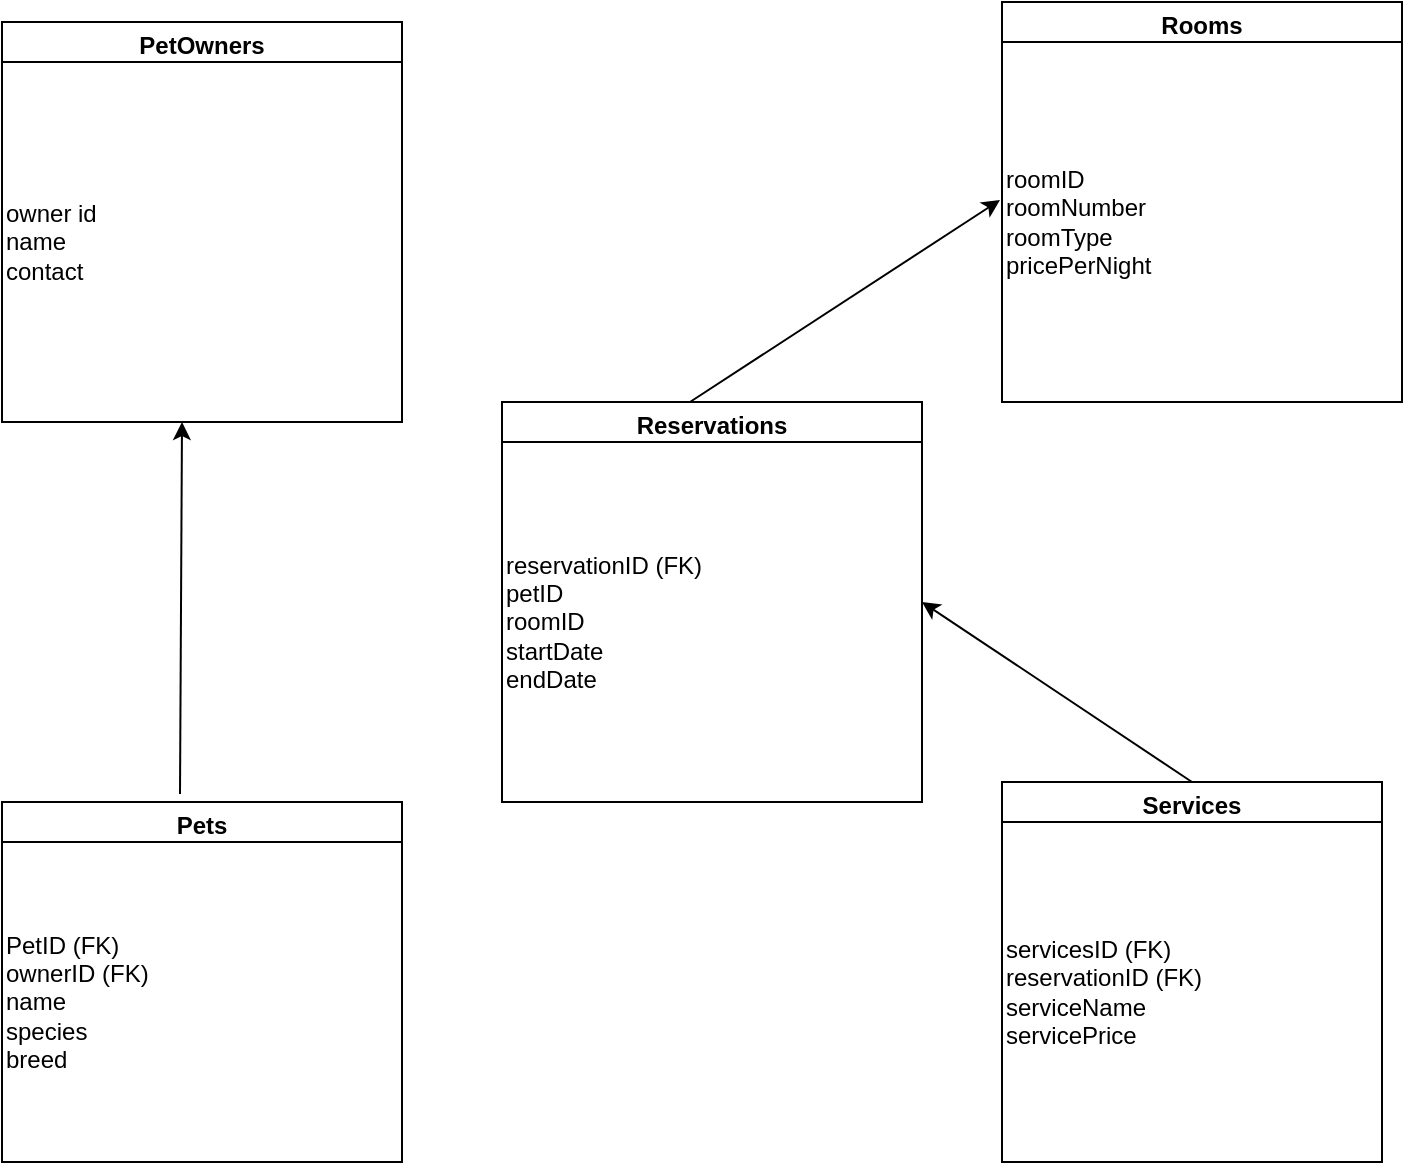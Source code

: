 <mxfile version="27.1.5">
  <diagram name="페이지-1" id="m_z33kPHvXKe1asl_TsZ">
    <mxGraphModel dx="1018" dy="570" grid="1" gridSize="10" guides="1" tooltips="1" connect="1" arrows="1" fold="1" page="1" pageScale="1" pageWidth="827" pageHeight="1169" math="0" shadow="0">
      <root>
        <mxCell id="0" />
        <mxCell id="1" parent="0" />
        <mxCell id="PKgN45BdB1gqDsvXwKFu-2" value="PetOwners" style="swimlane;whiteSpace=wrap;html=1;" vertex="1" parent="1">
          <mxGeometry x="70" y="30" width="200" height="200" as="geometry" />
        </mxCell>
        <mxCell id="PKgN45BdB1gqDsvXwKFu-3" value="owner id&lt;div&gt;name&lt;/div&gt;&lt;div&gt;contact&lt;/div&gt;" style="whiteSpace=wrap;html=1;align=left;" vertex="1" parent="PKgN45BdB1gqDsvXwKFu-2">
          <mxGeometry y="20" width="200" height="180" as="geometry" />
        </mxCell>
        <mxCell id="PKgN45BdB1gqDsvXwKFu-6" value="Rooms" style="swimlane;whiteSpace=wrap;html=1;" vertex="1" parent="1">
          <mxGeometry x="570" y="20" width="200" height="200" as="geometry" />
        </mxCell>
        <mxCell id="PKgN45BdB1gqDsvXwKFu-7" value="roomID&lt;div&gt;roomNumber&lt;/div&gt;&lt;div&gt;roomType&lt;/div&gt;&lt;div&gt;pricePerNight&lt;/div&gt;" style="rounded=0;whiteSpace=wrap;html=1;align=left;" vertex="1" parent="PKgN45BdB1gqDsvXwKFu-6">
          <mxGeometry y="20" width="200" height="180" as="geometry" />
        </mxCell>
        <mxCell id="PKgN45BdB1gqDsvXwKFu-10" value="Reservations" style="swimlane;whiteSpace=wrap;html=1;" vertex="1" parent="1">
          <mxGeometry x="320" y="220" width="210" height="200" as="geometry" />
        </mxCell>
        <mxCell id="PKgN45BdB1gqDsvXwKFu-11" value="reservationID (FK)&lt;div&gt;petID&lt;/div&gt;&lt;div&gt;roomID&lt;/div&gt;&lt;div&gt;startDate&lt;/div&gt;&lt;div&gt;endDate&lt;/div&gt;" style="rounded=0;whiteSpace=wrap;html=1;align=left;" vertex="1" parent="PKgN45BdB1gqDsvXwKFu-10">
          <mxGeometry y="20" width="210" height="180" as="geometry" />
        </mxCell>
        <mxCell id="PKgN45BdB1gqDsvXwKFu-12" value="Pets" style="swimlane;whiteSpace=wrap;html=1;" vertex="1" parent="1">
          <mxGeometry x="70" y="420" width="200" height="180" as="geometry" />
        </mxCell>
        <mxCell id="PKgN45BdB1gqDsvXwKFu-13" value="PetID (FK)&lt;div&gt;ownerID (FK)&lt;/div&gt;&lt;div&gt;name&lt;/div&gt;&lt;div&gt;species&lt;/div&gt;&lt;div&gt;breed&lt;/div&gt;" style="rounded=0;whiteSpace=wrap;html=1;align=left;" vertex="1" parent="PKgN45BdB1gqDsvXwKFu-12">
          <mxGeometry y="20" width="200" height="160" as="geometry" />
        </mxCell>
        <mxCell id="PKgN45BdB1gqDsvXwKFu-14" value="Services" style="swimlane;whiteSpace=wrap;html=1;" vertex="1" parent="1">
          <mxGeometry x="570" y="410" width="190" height="190" as="geometry" />
        </mxCell>
        <mxCell id="PKgN45BdB1gqDsvXwKFu-15" value="servicesID (FK)&lt;div&gt;reservationID (FK)&lt;/div&gt;&lt;div&gt;serviceName&lt;/div&gt;&lt;div&gt;servicePrice&lt;/div&gt;" style="rounded=0;whiteSpace=wrap;html=1;align=left;" vertex="1" parent="PKgN45BdB1gqDsvXwKFu-14">
          <mxGeometry y="20" width="190" height="170" as="geometry" />
        </mxCell>
        <mxCell id="PKgN45BdB1gqDsvXwKFu-22" value="" style="endArrow=classic;html=1;rounded=0;exitX=0.445;exitY=-0.022;exitDx=0;exitDy=0;exitPerimeter=0;" edge="1" parent="1" source="PKgN45BdB1gqDsvXwKFu-12">
          <mxGeometry width="50" height="50" relative="1" as="geometry">
            <mxPoint x="389" y="145" as="sourcePoint" />
            <mxPoint x="160" y="230" as="targetPoint" />
          </mxGeometry>
        </mxCell>
        <mxCell id="PKgN45BdB1gqDsvXwKFu-23" value="" style="endArrow=classic;html=1;rounded=0;entryX=-0.005;entryY=0.439;entryDx=0;entryDy=0;entryPerimeter=0;" edge="1" parent="1" target="PKgN45BdB1gqDsvXwKFu-7">
          <mxGeometry width="50" height="50" relative="1" as="geometry">
            <mxPoint x="414" y="220" as="sourcePoint" />
            <mxPoint x="464" y="170" as="targetPoint" />
          </mxGeometry>
        </mxCell>
        <mxCell id="PKgN45BdB1gqDsvXwKFu-24" value="" style="endArrow=classic;html=1;rounded=0;exitX=0.5;exitY=0;exitDx=0;exitDy=0;entryX=1;entryY=0.5;entryDx=0;entryDy=0;" edge="1" parent="1" source="PKgN45BdB1gqDsvXwKFu-14" target="PKgN45BdB1gqDsvXwKFu-10">
          <mxGeometry width="50" height="50" relative="1" as="geometry">
            <mxPoint x="660" y="340" as="sourcePoint" />
            <mxPoint x="710" y="290" as="targetPoint" />
          </mxGeometry>
        </mxCell>
      </root>
    </mxGraphModel>
  </diagram>
</mxfile>
